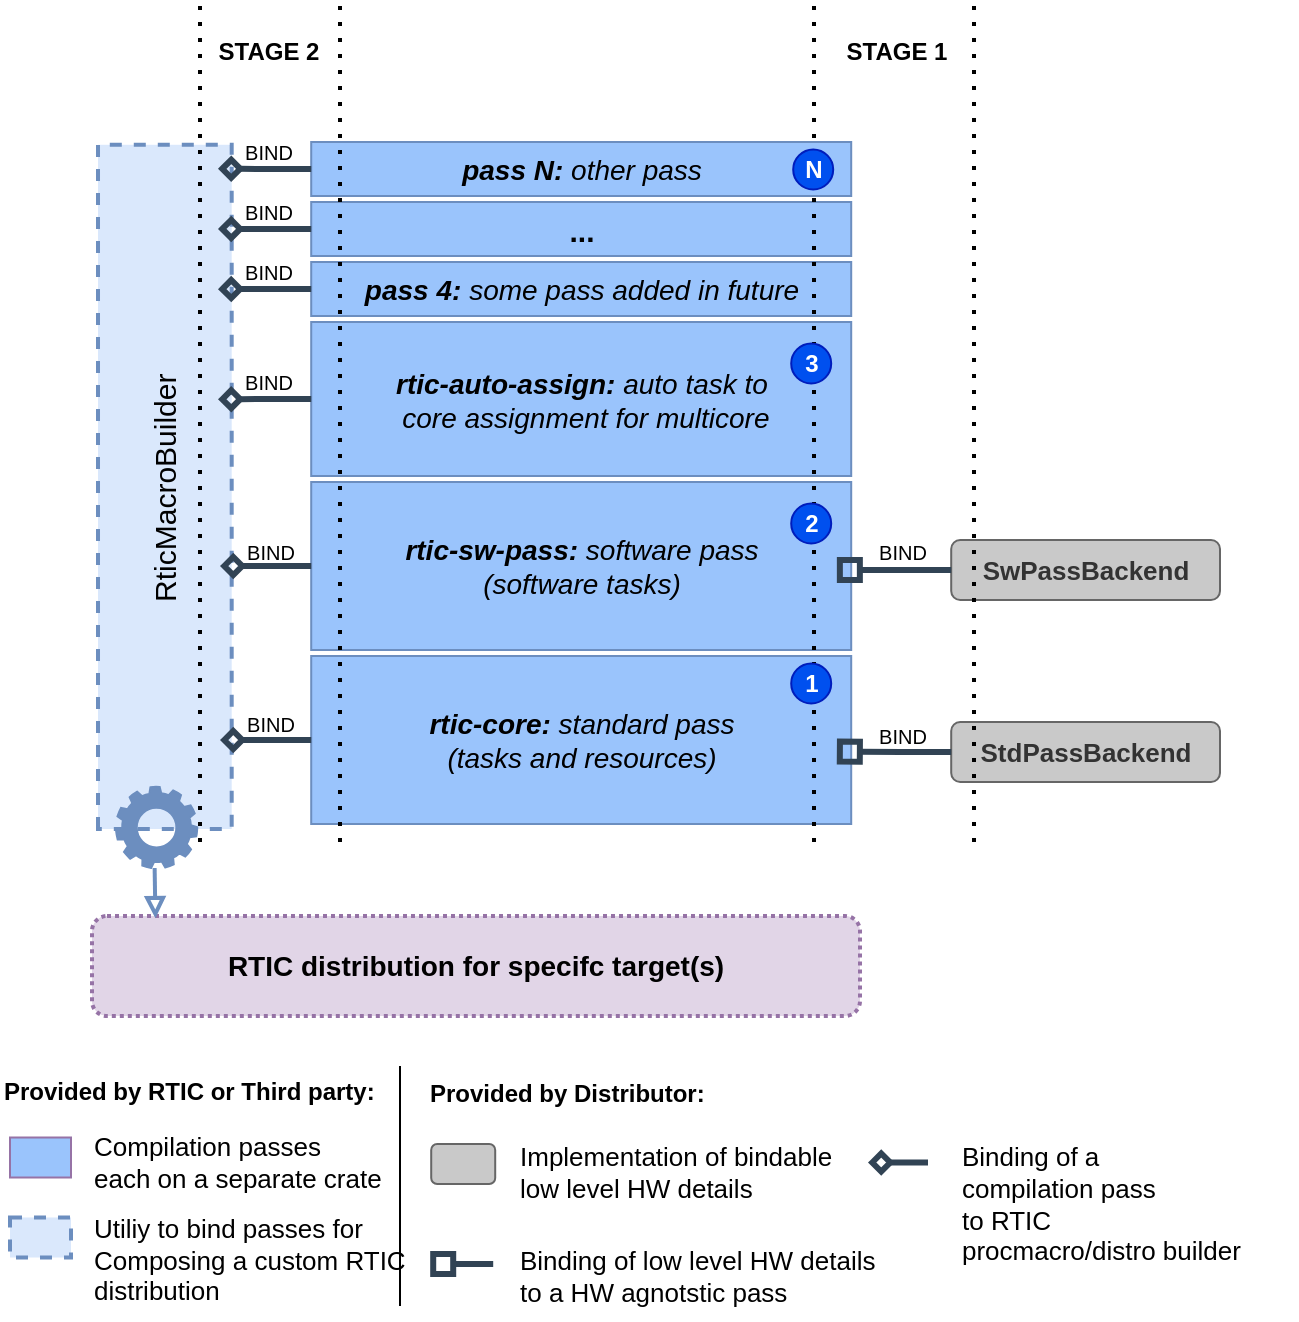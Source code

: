 <mxfile version="24.4.8" type="device">
  <diagram name="Page-1" id="YThAL3wuDi8t5uSE7ULP">
    <mxGraphModel dx="1444" dy="955" grid="1" gridSize="10" guides="1" tooltips="1" connect="1" arrows="1" fold="1" page="1" pageScale="1" pageWidth="1600" pageHeight="900" math="0" shadow="0">
      <root>
        <mxCell id="0" />
        <mxCell id="1" parent="0" />
        <mxCell id="IkkFgdYV5m_vwMMuBGb_-25" value="Binding of a &lt;br style=&quot;font-size: 13px;&quot;&gt;compilation&amp;nbsp;&lt;span style=&quot;background-color: initial; font-size: 13px;&quot;&gt;pass&lt;/span&gt;&lt;div style=&quot;font-size: 13px;&quot;&gt;&lt;span style=&quot;background-color: initial; font-size: 13px;&quot;&gt;to RTIC &lt;br style=&quot;font-size: 13px;&quot;&gt;procmacro/distro builder&amp;nbsp;&lt;/span&gt;&lt;/div&gt;" style="text;html=1;align=left;verticalAlign=middle;resizable=0;points=[];autosize=1;strokeColor=none;fillColor=none;rounded=0;fontSize=13;" vertex="1" parent="1">
          <mxGeometry x="538.5" y="581" width="170" height="80" as="geometry" />
        </mxCell>
        <mxCell id="IkkFgdYV5m_vwMMuBGb_-34" value="Binding of low level HW details&amp;nbsp;&lt;div style=&quot;font-size: 13px;&quot;&gt;to&amp;nbsp;&lt;span style=&quot;background-color: initial; font-size: 13px;&quot;&gt;a HW agnotstic pass&lt;/span&gt;&lt;/div&gt;" style="text;html=1;align=left;verticalAlign=middle;resizable=0;points=[];autosize=1;strokeColor=none;fillColor=none;rounded=0;fontSize=13;" vertex="1" parent="1">
          <mxGeometry x="318.1" y="636.5" width="200" height="40" as="geometry" />
        </mxCell>
        <mxCell id="IkkFgdYV5m_vwMMuBGb_-35" value="" style="rounded=0;whiteSpace=wrap;html=1;fillColor=#9AC4FC;strokeColor=#9673a6;" vertex="1" parent="1">
          <mxGeometry x="65.0" y="587.75" width="30.5" height="20" as="geometry" />
        </mxCell>
        <mxCell id="IkkFgdYV5m_vwMMuBGb_-36" value="Compilation passes &lt;br style=&quot;font-size: 13px;&quot;&gt;each on a separate crate" style="text;html=1;align=left;verticalAlign=middle;resizable=0;points=[];autosize=1;strokeColor=none;fillColor=none;rounded=0;fontSize=13;" vertex="1" parent="1">
          <mxGeometry x="105.0" y="580" width="170" height="40" as="geometry" />
        </mxCell>
        <mxCell id="IkkFgdYV5m_vwMMuBGb_-40" value="" style="rounded=1;whiteSpace=wrap;html=1;fillColor=#C9C9C9;strokeColor=#666666;fontColor=#333333;" vertex="1" parent="1">
          <mxGeometry x="275.6" y="591" width="32" height="20" as="geometry" />
        </mxCell>
        <mxCell id="IkkFgdYV5m_vwMMuBGb_-41" value="Implementation of bindable&amp;nbsp;&lt;div style=&quot;font-size: 13px;&quot;&gt;low level HW details&lt;/div&gt;" style="text;html=1;align=left;verticalAlign=middle;resizable=0;points=[];autosize=1;strokeColor=none;fillColor=none;fontSize=13;" vertex="1" parent="1">
          <mxGeometry x="318.1" y="585" width="180" height="40" as="geometry" />
        </mxCell>
        <mxCell id="IkkFgdYV5m_vwMMuBGb_-43" value="" style="rounded=0;whiteSpace=wrap;html=1;fillColor=#dae8fc;strokeColor=#6c8ebf;dashed=1;strokeWidth=2;" vertex="1" parent="1">
          <mxGeometry x="65.0" y="627.75" width="30.5" height="20" as="geometry" />
        </mxCell>
        <mxCell id="IkkFgdYV5m_vwMMuBGb_-44" value="Utiliy to bind passes for&lt;span style=&quot;background-color: initial; font-size: 13px;&quot;&gt;&amp;nbsp;&lt;br style=&quot;font-size: 13px;&quot;&gt;Composing a custom RTIC&lt;br style=&quot;font-size: 13px;&quot;&gt;distribution&lt;/span&gt;" style="text;html=1;align=left;verticalAlign=middle;resizable=0;points=[];autosize=1;strokeColor=none;fillColor=none;rounded=0;fontSize=13;" vertex="1" parent="1">
          <mxGeometry x="105.0" y="619" width="180" height="60" as="geometry" />
        </mxCell>
        <mxCell id="IkkFgdYV5m_vwMMuBGb_-61" value="&lt;span style=&quot;&quot;&gt;Provided by RTIC or Third party:&lt;/span&gt;" style="text;html=1;align=left;verticalAlign=middle;resizable=0;points=[];autosize=1;strokeColor=none;fillColor=none;fontStyle=1;fontSize=12;" vertex="1" parent="1">
          <mxGeometry x="60.0" y="550" width="200" height="30" as="geometry" />
        </mxCell>
        <mxCell id="IkkFgdYV5m_vwMMuBGb_-62" value="&lt;span style=&quot;&quot;&gt;Provided by Distributor:&lt;/span&gt;" style="text;html=1;align=left;verticalAlign=middle;resizable=0;points=[];autosize=1;strokeColor=none;fillColor=none;fontStyle=1;fontSize=12;" vertex="1" parent="1">
          <mxGeometry x="273.1" y="551" width="150" height="30" as="geometry" />
        </mxCell>
        <mxCell id="IkkFgdYV5m_vwMMuBGb_-49" value="&lt;b style=&quot;font-size: 14px;&quot;&gt;pass 4: &lt;/b&gt;some pass added in future" style="rounded=0;whiteSpace=wrap;html=1;fontSize=14;fillColor=#9AC4FC;strokeColor=#6c8ebf;fontStyle=2" vertex="1" parent="1">
          <mxGeometry x="215.6" y="150" width="270" height="27" as="geometry" />
        </mxCell>
        <mxCell id="IkkFgdYV5m_vwMMuBGb_-50" value="&lt;b style=&quot;font-size: 14px;&quot;&gt;pass N: &lt;/b&gt;other pass" style="rounded=0;whiteSpace=wrap;html=1;fontSize=14;fillColor=#9AC4FC;strokeColor=#6c8ebf;fontStyle=2" vertex="1" parent="1">
          <mxGeometry x="215.6" y="90" width="270" height="27" as="geometry" />
        </mxCell>
        <mxCell id="IkkFgdYV5m_vwMMuBGb_-51" value="&lt;b&gt;...&lt;/b&gt;" style="rounded=0;whiteSpace=wrap;html=1;fontSize=15;fillColor=#9AC4FC;strokeColor=#6c8ebf;" vertex="1" parent="1">
          <mxGeometry x="215.6" y="120" width="270" height="27" as="geometry" />
        </mxCell>
        <mxCell id="IkkFgdYV5m_vwMMuBGb_-1" value="&lt;b style=&quot;font-size: 14px;&quot;&gt;rtic-core:&lt;/b&gt;&amp;nbsp;standard pass &lt;br style=&quot;font-size: 14px;&quot;&gt;(tasks and resources)" style="rounded=0;whiteSpace=wrap;html=1;fontSize=14;fillColor=#9AC4FC;strokeColor=#6c8ebf;fontStyle=2" vertex="1" parent="1">
          <mxGeometry x="215.6" y="347" width="270" height="84" as="geometry" />
        </mxCell>
        <mxCell id="IkkFgdYV5m_vwMMuBGb_-2" value="&lt;b style=&quot;font-size: 14px;&quot;&gt;rtic-sw-pass:&lt;/b&gt;&amp;nbsp;software pass &lt;br style=&quot;font-size: 14px;&quot;&gt;(software tasks)" style="rounded=0;whiteSpace=wrap;html=1;fontSize=14;fillColor=#9AC4FC;strokeColor=#6c8ebf;fontStyle=2" vertex="1" parent="1">
          <mxGeometry x="215.6" y="260" width="270" height="84" as="geometry" />
        </mxCell>
        <mxCell id="IkkFgdYV5m_vwMMuBGb_-3" value="&lt;b style=&quot;font-size: 14px;&quot;&gt;rtic-auto-assign: &lt;/b&gt;auto task to&lt;br&gt;&amp;nbsp;core assignment for multicore" style="rounded=0;whiteSpace=wrap;html=1;fontSize=14;fillColor=#9AC4FC;strokeColor=#6c8ebf;fontStyle=2" vertex="1" parent="1">
          <mxGeometry x="215.6" y="180" width="270" height="77" as="geometry" />
        </mxCell>
        <mxCell id="IkkFgdYV5m_vwMMuBGb_-11" value="RticMacroBuilder" style="rounded=0;whiteSpace=wrap;html=1;rotation=-90;fontSize=15;fillColor=#dae8fc;strokeColor=#6c8ebf;strokeWidth=2;dashed=1;" vertex="1" parent="1">
          <mxGeometry x="-28.63" y="229.02" width="342.11" height="66.84" as="geometry" />
        </mxCell>
        <mxCell id="IkkFgdYV5m_vwMMuBGb_-26" value="SwPassBackend" style="rounded=1;whiteSpace=wrap;html=1;fillColor=#C9C9C9;strokeColor=#666666;fontSize=13;fontColor=#333333;fontStyle=1" vertex="1" parent="1">
          <mxGeometry x="535.6" y="289" width="134.4" height="30" as="geometry" />
        </mxCell>
        <mxCell id="IkkFgdYV5m_vwMMuBGb_-31" value="StdPassBackend" style="rounded=1;whiteSpace=wrap;html=1;fillColor=#C9C9C9;strokeColor=#666666;fontSize=13;fontColor=#333333;fontStyle=1" vertex="1" parent="1">
          <mxGeometry x="535.6" y="380" width="134.4" height="30" as="geometry" />
        </mxCell>
        <mxCell id="IkkFgdYV5m_vwMMuBGb_-73" value="&lt;span style=&quot;color: rgb(0, 0, 0); font-size: 14px; text-wrap: nowrap;&quot;&gt;&lt;b&gt;RTIC distribution for specifc target(s)&lt;/b&gt;&lt;/span&gt;" style="rounded=1;whiteSpace=wrap;html=1;dashed=1;dashPattern=1 1;fillColor=#e1d5e7;strokeColor=#9673a6;strokeWidth=2;" vertex="1" parent="1">
          <mxGeometry x="106" y="477" width="384" height="50" as="geometry" />
        </mxCell>
        <mxCell id="IkkFgdYV5m_vwMMuBGb_-78" value="" style="sketch=0;html=1;aspect=fixed;strokeColor=#6c8ebf;shadow=0;fillColor=#6C8EBF;verticalAlign=top;labelPosition=center;verticalLabelPosition=bottom;shape=mxgraph.gcp2.gear" vertex="1" parent="1">
          <mxGeometry x="118" y="412.37" width="40.63" height="40.63" as="geometry" />
        </mxCell>
        <mxCell id="IkkFgdYV5m_vwMMuBGb_-79" style="edgeStyle=orthogonalEdgeStyle;rounded=0;orthogonalLoop=1;jettySize=auto;html=1;entryX=0.098;entryY=0.023;entryDx=0;entryDy=0;entryPerimeter=0;strokeColor=#6C8EBF;endArrow=block;endFill=0;strokeWidth=2;" edge="1" parent="1">
          <mxGeometry relative="1" as="geometry">
            <mxPoint x="137.32" y="453" as="sourcePoint" />
            <mxPoint x="137.712" y="478.15" as="targetPoint" />
          </mxGeometry>
        </mxCell>
        <mxCell id="IkkFgdYV5m_vwMMuBGb_-86" style="edgeStyle=orthogonalEdgeStyle;rounded=0;orthogonalLoop=1;jettySize=auto;html=1;strokeWidth=3;endArrow=diamond;endFill=0;fillColor=#647687;strokeColor=#314354;" edge="1" parent="1" source="IkkFgdYV5m_vwMMuBGb_-2">
          <mxGeometry relative="1" as="geometry">
            <mxPoint x="170" y="302" as="targetPoint" />
          </mxGeometry>
        </mxCell>
        <mxCell id="IkkFgdYV5m_vwMMuBGb_-87" style="edgeStyle=orthogonalEdgeStyle;rounded=0;orthogonalLoop=1;jettySize=auto;html=1;entryX=0.628;entryY=0.748;entryDx=0;entryDy=0;entryPerimeter=0;exitX=0;exitY=0.5;exitDx=0;exitDy=0;strokeWidth=3;endArrow=diamond;endFill=0;fillColor=#647687;strokeColor=#314354;" edge="1" parent="1" source="IkkFgdYV5m_vwMMuBGb_-3">
          <mxGeometry relative="1" as="geometry">
            <mxPoint x="225.6" y="218.5" as="sourcePoint" />
            <mxPoint x="169.001" y="218.65" as="targetPoint" />
          </mxGeometry>
        </mxCell>
        <mxCell id="IkkFgdYV5m_vwMMuBGb_-88" style="edgeStyle=orthogonalEdgeStyle;rounded=0;orthogonalLoop=1;jettySize=auto;html=1;entryX=0.789;entryY=0.748;entryDx=0;entryDy=0;entryPerimeter=0;exitX=0;exitY=0.5;exitDx=0;exitDy=0;strokeWidth=3;endArrow=diamond;endFill=0;fillColor=#647687;strokeColor=#314354;" edge="1" parent="1" source="IkkFgdYV5m_vwMMuBGb_-49">
          <mxGeometry relative="1" as="geometry">
            <mxPoint x="225.6" y="163.5" as="sourcePoint" />
            <mxPoint x="169.001" y="163.57" as="targetPoint" />
          </mxGeometry>
        </mxCell>
        <mxCell id="IkkFgdYV5m_vwMMuBGb_-89" style="edgeStyle=orthogonalEdgeStyle;rounded=0;orthogonalLoop=1;jettySize=auto;html=1;entryX=0.877;entryY=0.748;entryDx=0;entryDy=0;entryPerimeter=0;exitX=0;exitY=0.5;exitDx=0;exitDy=0;strokeWidth=3;endArrow=diamond;endFill=0;fillColor=#647687;strokeColor=#314354;" edge="1" parent="1" source="IkkFgdYV5m_vwMMuBGb_-51">
          <mxGeometry relative="1" as="geometry">
            <mxPoint x="225.6" y="133.5" as="sourcePoint" />
            <mxPoint x="169.001" y="133.465" as="targetPoint" />
          </mxGeometry>
        </mxCell>
        <mxCell id="IkkFgdYV5m_vwMMuBGb_-92" style="edgeStyle=orthogonalEdgeStyle;rounded=0;orthogonalLoop=1;jettySize=auto;html=1;entryX=0.965;entryY=0.748;entryDx=0;entryDy=0;entryPerimeter=0;exitX=0;exitY=0.5;exitDx=0;exitDy=0;strokeWidth=3;endArrow=diamond;endFill=0;fillColor=#647687;strokeColor=#314354;" edge="1" parent="1" source="IkkFgdYV5m_vwMMuBGb_-50">
          <mxGeometry relative="1" as="geometry">
            <mxPoint x="225.6" y="103.5" as="sourcePoint" />
            <mxPoint x="169.001" y="103.359" as="targetPoint" />
          </mxGeometry>
        </mxCell>
        <mxCell id="IkkFgdYV5m_vwMMuBGb_-94" style="edgeStyle=orthogonalEdgeStyle;rounded=0;orthogonalLoop=1;jettySize=auto;html=1;strokeWidth=3;endArrow=diamond;endFill=0;fillColor=#647687;strokeColor=#314354;" edge="1" parent="1" source="IkkFgdYV5m_vwMMuBGb_-1">
          <mxGeometry relative="1" as="geometry">
            <mxPoint x="170" y="389" as="targetPoint" />
          </mxGeometry>
        </mxCell>
        <mxCell id="IkkFgdYV5m_vwMMuBGb_-95" value="BIND" style="text;html=1;align=center;verticalAlign=middle;resizable=0;points=[];autosize=1;strokeColor=none;fillColor=none;fontSize=10;" vertex="1" parent="1">
          <mxGeometry x="168.63" y="80" width="50" height="30" as="geometry" />
        </mxCell>
        <mxCell id="IkkFgdYV5m_vwMMuBGb_-96" value="BIND" style="text;html=1;align=center;verticalAlign=middle;resizable=0;points=[];autosize=1;strokeColor=none;fillColor=none;fontSize=10;" vertex="1" parent="1">
          <mxGeometry x="168.63" y="110" width="50" height="30" as="geometry" />
        </mxCell>
        <mxCell id="IkkFgdYV5m_vwMMuBGb_-97" value="BIND" style="text;html=1;align=center;verticalAlign=middle;resizable=0;points=[];autosize=1;strokeColor=none;fillColor=none;fontSize=10;" vertex="1" parent="1">
          <mxGeometry x="168.63" y="140" width="50" height="30" as="geometry" />
        </mxCell>
        <mxCell id="IkkFgdYV5m_vwMMuBGb_-98" value="BIND" style="text;html=1;align=center;verticalAlign=middle;resizable=0;points=[];autosize=1;strokeColor=none;fillColor=none;fontSize=10;" vertex="1" parent="1">
          <mxGeometry x="168.63" y="195" width="50" height="30" as="geometry" />
        </mxCell>
        <mxCell id="IkkFgdYV5m_vwMMuBGb_-99" value="BIND" style="text;html=1;align=center;verticalAlign=middle;resizable=0;points=[];autosize=1;strokeColor=none;fillColor=none;fontSize=10;" vertex="1" parent="1">
          <mxGeometry x="169.63" y="280" width="50" height="30" as="geometry" />
        </mxCell>
        <mxCell id="IkkFgdYV5m_vwMMuBGb_-100" value="BIND" style="text;html=1;align=center;verticalAlign=middle;resizable=0;points=[];autosize=1;strokeColor=none;fillColor=none;fontSize=10;" vertex="1" parent="1">
          <mxGeometry x="169.63" y="366" width="50" height="30" as="geometry" />
        </mxCell>
        <mxCell id="IkkFgdYV5m_vwMMuBGb_-102" style="edgeStyle=orthogonalEdgeStyle;rounded=0;orthogonalLoop=1;jettySize=auto;html=1;exitX=0;exitY=0.5;exitDx=0;exitDy=0;entryX=0.979;entryY=0.524;entryDx=0;entryDy=0;entryPerimeter=0;endArrow=box;endFill=0;strokeWidth=3;strokeColor=#314354;fillColor=#647687;" edge="1" parent="1" source="IkkFgdYV5m_vwMMuBGb_-26" target="IkkFgdYV5m_vwMMuBGb_-2">
          <mxGeometry relative="1" as="geometry" />
        </mxCell>
        <mxCell id="IkkFgdYV5m_vwMMuBGb_-104" style="edgeStyle=orthogonalEdgeStyle;rounded=0;orthogonalLoop=1;jettySize=auto;html=1;exitX=0;exitY=0.5;exitDx=0;exitDy=0;entryX=0.979;entryY=0.569;entryDx=0;entryDy=0;entryPerimeter=0;endArrow=box;endFill=0;strokeWidth=3;strokeColor=#314354;fillColor=#647687;" edge="1" parent="1" source="IkkFgdYV5m_vwMMuBGb_-31" target="IkkFgdYV5m_vwMMuBGb_-1">
          <mxGeometry relative="1" as="geometry" />
        </mxCell>
        <mxCell id="IkkFgdYV5m_vwMMuBGb_-105" value="BIND" style="text;html=1;align=center;verticalAlign=middle;resizable=0;points=[];autosize=1;strokeColor=none;fillColor=none;fontSize=10;" vertex="1" parent="1">
          <mxGeometry x="485.6" y="280" width="50" height="30" as="geometry" />
        </mxCell>
        <mxCell id="IkkFgdYV5m_vwMMuBGb_-106" value="BIND" style="text;html=1;align=center;verticalAlign=middle;resizable=0;points=[];autosize=1;strokeColor=none;fillColor=none;fontSize=10;" vertex="1" parent="1">
          <mxGeometry x="485.6" y="372.13" width="50" height="30" as="geometry" />
        </mxCell>
        <mxCell id="IkkFgdYV5m_vwMMuBGb_-107" value="" style="endArrow=none;dashed=1;html=1;dashPattern=1 3;strokeWidth=2;rounded=0;" edge="1" parent="1">
          <mxGeometry width="50" height="50" relative="1" as="geometry">
            <mxPoint x="547" y="440" as="sourcePoint" />
            <mxPoint x="547" y="20" as="targetPoint" />
          </mxGeometry>
        </mxCell>
        <mxCell id="IkkFgdYV5m_vwMMuBGb_-108" value="" style="endArrow=none;dashed=1;html=1;dashPattern=1 3;strokeWidth=2;rounded=0;" edge="1" parent="1">
          <mxGeometry width="50" height="50" relative="1" as="geometry">
            <mxPoint x="467" y="440" as="sourcePoint" />
            <mxPoint x="467" y="20" as="targetPoint" />
          </mxGeometry>
        </mxCell>
        <mxCell id="IkkFgdYV5m_vwMMuBGb_-109" value="" style="endArrow=none;dashed=1;html=1;dashPattern=1 3;strokeWidth=2;rounded=0;" edge="1" parent="1">
          <mxGeometry width="50" height="50" relative="1" as="geometry">
            <mxPoint x="230" y="440" as="sourcePoint" />
            <mxPoint x="230" y="20" as="targetPoint" />
          </mxGeometry>
        </mxCell>
        <mxCell id="IkkFgdYV5m_vwMMuBGb_-110" value="" style="endArrow=none;dashed=1;html=1;dashPattern=1 3;strokeWidth=2;rounded=0;" edge="1" parent="1">
          <mxGeometry width="50" height="50" relative="1" as="geometry">
            <mxPoint x="160" y="440" as="sourcePoint" />
            <mxPoint x="160" y="20" as="targetPoint" />
          </mxGeometry>
        </mxCell>
        <mxCell id="IkkFgdYV5m_vwMMuBGb_-111" value="STAGE 1" style="text;html=1;align=center;verticalAlign=middle;resizable=0;points=[];autosize=1;strokeColor=none;fillColor=none;rotation=0;fontStyle=1" vertex="1" parent="1">
          <mxGeometry x="472.6" y="30" width="70" height="30" as="geometry" />
        </mxCell>
        <mxCell id="IkkFgdYV5m_vwMMuBGb_-112" value="STAGE 2" style="text;html=1;align=center;verticalAlign=middle;resizable=0;points=[];autosize=1;strokeColor=none;fillColor=none;rotation=0;fontStyle=1" vertex="1" parent="1">
          <mxGeometry x="158.63" y="30" width="70" height="30" as="geometry" />
        </mxCell>
        <mxCell id="IkkFgdYV5m_vwMMuBGb_-113" style="edgeStyle=orthogonalEdgeStyle;rounded=0;orthogonalLoop=1;jettySize=auto;html=1;entryX=0.979;entryY=0.524;entryDx=0;entryDy=0;entryPerimeter=0;endArrow=box;endFill=0;strokeWidth=3;strokeColor=#314354;fillColor=#647687;" edge="1" parent="1">
          <mxGeometry relative="1" as="geometry">
            <mxPoint x="306.6" y="651" as="sourcePoint" />
            <mxPoint x="276.6" y="651" as="targetPoint" />
          </mxGeometry>
        </mxCell>
        <mxCell id="IkkFgdYV5m_vwMMuBGb_-114" style="edgeStyle=orthogonalEdgeStyle;rounded=0;orthogonalLoop=1;jettySize=auto;html=1;strokeWidth=3;endArrow=diamond;endFill=0;fillColor=#647687;strokeColor=#314354;" edge="1" parent="1">
          <mxGeometry relative="1" as="geometry">
            <mxPoint x="524" y="600.25" as="sourcePoint" />
            <mxPoint x="494" y="600.25" as="targetPoint" />
          </mxGeometry>
        </mxCell>
        <mxCell id="IkkFgdYV5m_vwMMuBGb_-119" value="&lt;b&gt;1&lt;/b&gt;" style="ellipse;whiteSpace=wrap;html=1;aspect=fixed;fillColor=#0050ef;fontColor=#ffffff;strokeColor=#001DBC;" vertex="1" parent="1">
          <mxGeometry x="455.6" y="350.75" width="20" height="20" as="geometry" />
        </mxCell>
        <mxCell id="IkkFgdYV5m_vwMMuBGb_-120" value="&lt;b&gt;2&lt;/b&gt;" style="ellipse;whiteSpace=wrap;html=1;aspect=fixed;fillColor=#0050ef;fontColor=#ffffff;strokeColor=#001DBC;" vertex="1" parent="1">
          <mxGeometry x="455.6" y="270.75" width="20" height="20" as="geometry" />
        </mxCell>
        <mxCell id="IkkFgdYV5m_vwMMuBGb_-121" value="&lt;b&gt;3&lt;/b&gt;" style="ellipse;whiteSpace=wrap;html=1;aspect=fixed;fillColor=#0050ef;fontColor=#ffffff;strokeColor=#001DBC;" vertex="1" parent="1">
          <mxGeometry x="455.6" y="190.75" width="20" height="20" as="geometry" />
        </mxCell>
        <mxCell id="IkkFgdYV5m_vwMMuBGb_-123" value="&lt;b&gt;N&lt;/b&gt;" style="ellipse;whiteSpace=wrap;html=1;aspect=fixed;fillColor=#0050ef;fontColor=#ffffff;strokeColor=#001DBC;" vertex="1" parent="1">
          <mxGeometry x="456.6" y="93.75" width="20" height="20" as="geometry" />
        </mxCell>
        <mxCell id="IkkFgdYV5m_vwMMuBGb_-124" value="" style="endArrow=none;html=1;rounded=0;" edge="1" parent="1">
          <mxGeometry width="50" height="50" relative="1" as="geometry">
            <mxPoint x="260" y="672" as="sourcePoint" />
            <mxPoint x="260" y="552" as="targetPoint" />
          </mxGeometry>
        </mxCell>
      </root>
    </mxGraphModel>
  </diagram>
</mxfile>
